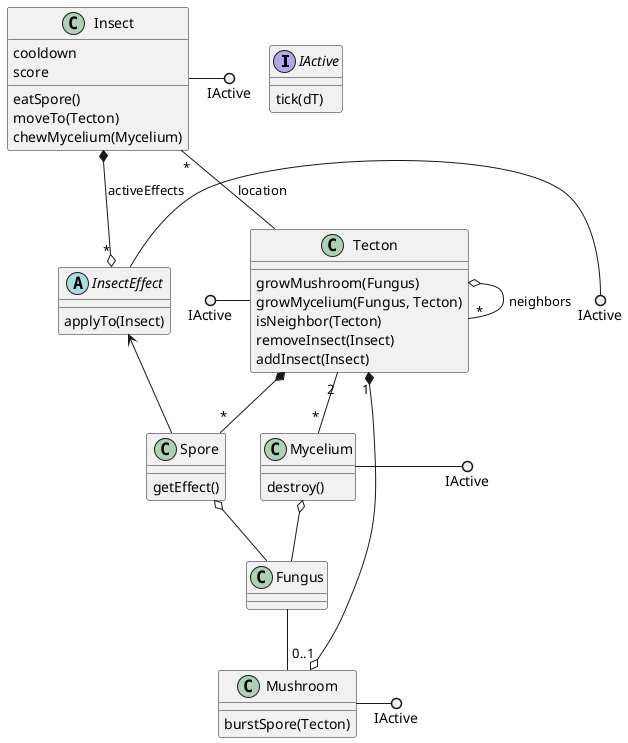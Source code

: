 @startuml classes
interface IActive
class Tecton
together {
    class Fungus
    class Mycelium
    class Mushroom
    class Spore
}
together {
    class Insect
    abstract InsectEffect
}

IActive : tick(dT)

IActive ()- Tecton
IActive ()- Mushroom
IActive ()- Mycelium
IActive ()- Insect
IActive ()- InsectEffect

Tecton o-- "*" Tecton : neighbors
Tecton "2" -- "*" Mycelium
Tecton *-- "*" Spore
Tecton "1" *--o "0..1" Mushroom
Tecton : growMushroom(Fungus)
Tecton : growMycelium(Fungus, Tecton)
Tecton : isNeighbor(Tecton)
Tecton : removeInsect(Insect)
Tecton : addInsect(Insect)

Mushroom : burstSpore(Tecton)

Mycelium o-- Fungus
Mycelium : destroy()

Insect *--o "*" InsectEffect : activeEffects
Insect "*" -- Tecton : location
Insect : cooldown
Insect : score
Insect : eatSpore()
Insect : moveTo(Tecton)
Insect : chewMycelium(Mycelium)

Spore o-- Fungus
Spore : getEffect()

InsectEffect <-- Spore
InsectEffect : applyTo(Insect)

Fungus -- Mushroom
@enduml